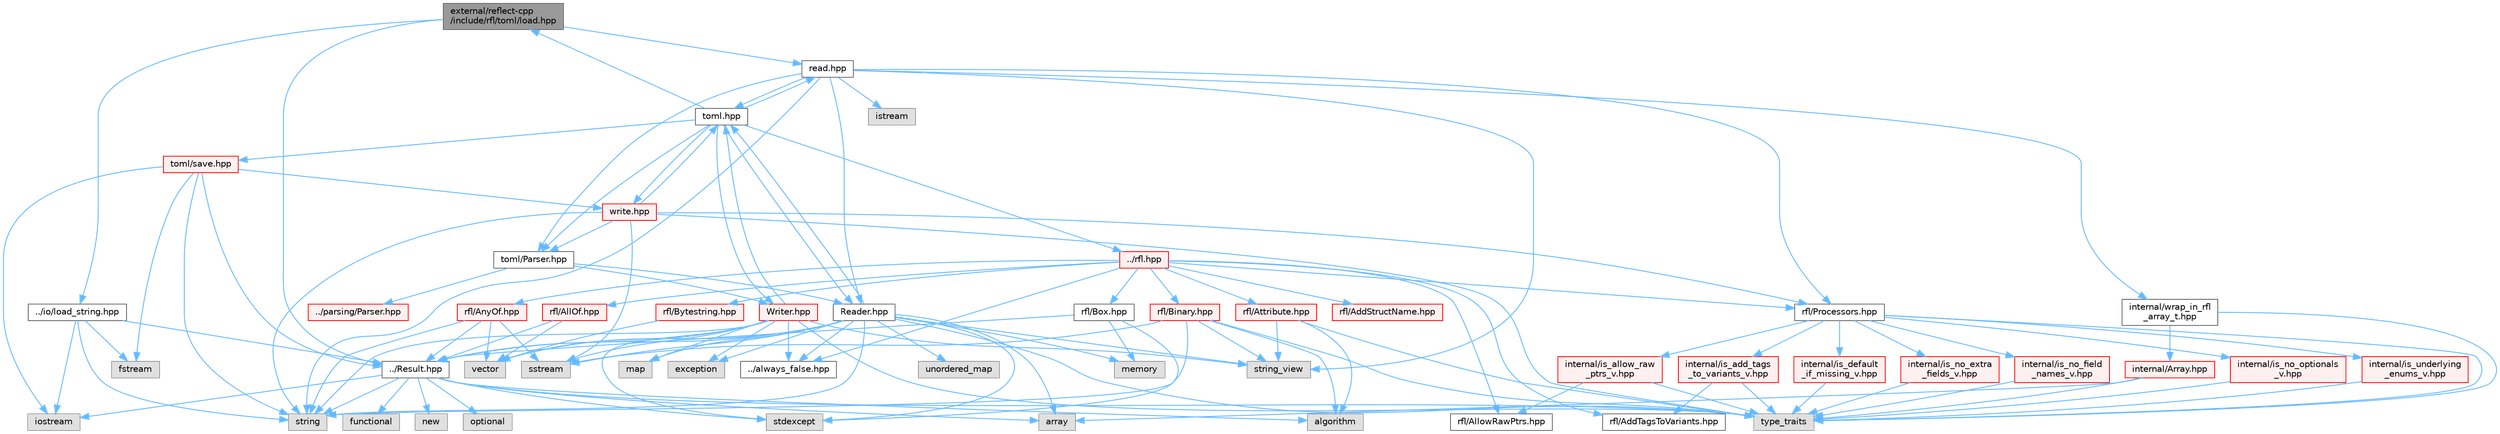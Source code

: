 digraph "external/reflect-cpp/include/rfl/toml/load.hpp"
{
 // LATEX_PDF_SIZE
  bgcolor="transparent";
  edge [fontname=Helvetica,fontsize=10,labelfontname=Helvetica,labelfontsize=10];
  node [fontname=Helvetica,fontsize=10,shape=box,height=0.2,width=0.4];
  Node1 [id="Node000001",label="external/reflect-cpp\l/include/rfl/toml/load.hpp",height=0.2,width=0.4,color="gray40", fillcolor="grey60", style="filled", fontcolor="black",tooltip=" "];
  Node1 -> Node2 [id="edge1_Node000001_Node000002",color="steelblue1",style="solid",tooltip=" "];
  Node2 [id="Node000002",label="../Result.hpp",height=0.2,width=0.4,color="grey40", fillcolor="white", style="filled",URL="$_result_8hpp.html",tooltip=" "];
  Node2 -> Node3 [id="edge2_Node000002_Node000003",color="steelblue1",style="solid",tooltip=" "];
  Node3 [id="Node000003",label="algorithm",height=0.2,width=0.4,color="grey60", fillcolor="#E0E0E0", style="filled",tooltip=" "];
  Node2 -> Node4 [id="edge3_Node000002_Node000004",color="steelblue1",style="solid",tooltip=" "];
  Node4 [id="Node000004",label="array",height=0.2,width=0.4,color="grey60", fillcolor="#E0E0E0", style="filled",tooltip=" "];
  Node2 -> Node5 [id="edge4_Node000002_Node000005",color="steelblue1",style="solid",tooltip=" "];
  Node5 [id="Node000005",label="functional",height=0.2,width=0.4,color="grey60", fillcolor="#E0E0E0", style="filled",tooltip=" "];
  Node2 -> Node6 [id="edge5_Node000002_Node000006",color="steelblue1",style="solid",tooltip=" "];
  Node6 [id="Node000006",label="iostream",height=0.2,width=0.4,color="grey60", fillcolor="#E0E0E0", style="filled",tooltip=" "];
  Node2 -> Node7 [id="edge6_Node000002_Node000007",color="steelblue1",style="solid",tooltip=" "];
  Node7 [id="Node000007",label="new",height=0.2,width=0.4,color="grey60", fillcolor="#E0E0E0", style="filled",tooltip=" "];
  Node2 -> Node8 [id="edge7_Node000002_Node000008",color="steelblue1",style="solid",tooltip=" "];
  Node8 [id="Node000008",label="optional",height=0.2,width=0.4,color="grey60", fillcolor="#E0E0E0", style="filled",tooltip=" "];
  Node2 -> Node9 [id="edge8_Node000002_Node000009",color="steelblue1",style="solid",tooltip=" "];
  Node9 [id="Node000009",label="stdexcept",height=0.2,width=0.4,color="grey60", fillcolor="#E0E0E0", style="filled",tooltip=" "];
  Node2 -> Node10 [id="edge9_Node000002_Node000010",color="steelblue1",style="solid",tooltip=" "];
  Node10 [id="Node000010",label="string",height=0.2,width=0.4,color="grey60", fillcolor="#E0E0E0", style="filled",tooltip=" "];
  Node2 -> Node11 [id="edge10_Node000002_Node000011",color="steelblue1",style="solid",tooltip=" "];
  Node11 [id="Node000011",label="type_traits",height=0.2,width=0.4,color="grey60", fillcolor="#E0E0E0", style="filled",tooltip=" "];
  Node1 -> Node12 [id="edge11_Node000001_Node000012",color="steelblue1",style="solid",tooltip=" "];
  Node12 [id="Node000012",label="../io/load_string.hpp",height=0.2,width=0.4,color="grey40", fillcolor="white", style="filled",URL="$load__string_8hpp.html",tooltip=" "];
  Node12 -> Node13 [id="edge12_Node000012_Node000013",color="steelblue1",style="solid",tooltip=" "];
  Node13 [id="Node000013",label="fstream",height=0.2,width=0.4,color="grey60", fillcolor="#E0E0E0", style="filled",tooltip=" "];
  Node12 -> Node6 [id="edge13_Node000012_Node000006",color="steelblue1",style="solid",tooltip=" "];
  Node12 -> Node10 [id="edge14_Node000012_Node000010",color="steelblue1",style="solid",tooltip=" "];
  Node12 -> Node2 [id="edge15_Node000012_Node000002",color="steelblue1",style="solid",tooltip=" "];
  Node1 -> Node14 [id="edge16_Node000001_Node000014",color="steelblue1",style="solid",tooltip=" "];
  Node14 [id="Node000014",label="read.hpp",height=0.2,width=0.4,color="grey40", fillcolor="white", style="filled",URL="$toml_2read_8hpp.html",tooltip=" "];
  Node14 -> Node15 [id="edge17_Node000014_Node000015",color="steelblue1",style="solid",tooltip=" "];
  Node15 [id="Node000015",label="istream",height=0.2,width=0.4,color="grey60", fillcolor="#E0E0E0", style="filled",tooltip=" "];
  Node14 -> Node10 [id="edge18_Node000014_Node000010",color="steelblue1",style="solid",tooltip=" "];
  Node14 -> Node16 [id="edge19_Node000014_Node000016",color="steelblue1",style="solid",tooltip=" "];
  Node16 [id="Node000016",label="string_view",height=0.2,width=0.4,color="grey60", fillcolor="#E0E0E0", style="filled",tooltip=" "];
  Node14 -> Node17 [id="edge20_Node000014_Node000017",color="steelblue1",style="solid",tooltip=" "];
  Node17 [id="Node000017",label="toml.hpp",height=0.2,width=0.4,color="grey40", fillcolor="white", style="filled",URL="$toml_8hpp.html",tooltip=" "];
  Node17 -> Node18 [id="edge21_Node000017_Node000018",color="steelblue1",style="solid",tooltip=" "];
  Node18 [id="Node000018",label="../rfl.hpp",height=0.2,width=0.4,color="red", fillcolor="#FFF0F0", style="filled",URL="$rfl_8hpp.html",tooltip=" "];
  Node18 -> Node19 [id="edge22_Node000018_Node000019",color="steelblue1",style="solid",tooltip=" "];
  Node19 [id="Node000019",label="rfl/AddStructName.hpp",height=0.2,width=0.4,color="red", fillcolor="#FFF0F0", style="filled",URL="$_add_struct_name_8hpp.html",tooltip=" "];
  Node18 -> Node59 [id="edge23_Node000018_Node000059",color="steelblue1",style="solid",tooltip=" "];
  Node59 [id="Node000059",label="rfl/AddTagsToVariants.hpp",height=0.2,width=0.4,color="grey40", fillcolor="white", style="filled",URL="$_add_tags_to_variants_8hpp.html",tooltip=" "];
  Node18 -> Node60 [id="edge24_Node000018_Node000060",color="steelblue1",style="solid",tooltip=" "];
  Node60 [id="Node000060",label="rfl/AllOf.hpp",height=0.2,width=0.4,color="red", fillcolor="#FFF0F0", style="filled",URL="$_all_of_8hpp.html",tooltip=" "];
  Node60 -> Node26 [id="edge25_Node000060_Node000026",color="steelblue1",style="solid",tooltip=" "];
  Node26 [id="Node000026",label="vector",height=0.2,width=0.4,color="grey60", fillcolor="#E0E0E0", style="filled",tooltip=" "];
  Node60 -> Node2 [id="edge26_Node000060_Node000002",color="steelblue1",style="solid",tooltip=" "];
  Node18 -> Node69 [id="edge27_Node000018_Node000069",color="steelblue1",style="solid",tooltip=" "];
  Node69 [id="Node000069",label="rfl/AllowRawPtrs.hpp",height=0.2,width=0.4,color="grey40", fillcolor="white", style="filled",URL="$_allow_raw_ptrs_8hpp.html",tooltip=" "];
  Node18 -> Node70 [id="edge28_Node000018_Node000070",color="steelblue1",style="solid",tooltip=" "];
  Node70 [id="Node000070",label="rfl/AnyOf.hpp",height=0.2,width=0.4,color="red", fillcolor="#FFF0F0", style="filled",URL="$_any_of_8hpp.html",tooltip=" "];
  Node70 -> Node71 [id="edge29_Node000070_Node000071",color="steelblue1",style="solid",tooltip=" "];
  Node71 [id="Node000071",label="sstream",height=0.2,width=0.4,color="grey60", fillcolor="#E0E0E0", style="filled",tooltip=" "];
  Node70 -> Node10 [id="edge30_Node000070_Node000010",color="steelblue1",style="solid",tooltip=" "];
  Node70 -> Node26 [id="edge31_Node000070_Node000026",color="steelblue1",style="solid",tooltip=" "];
  Node70 -> Node2 [id="edge32_Node000070_Node000002",color="steelblue1",style="solid",tooltip=" "];
  Node18 -> Node72 [id="edge33_Node000018_Node000072",color="steelblue1",style="solid",tooltip=" "];
  Node72 [id="Node000072",label="rfl/Attribute.hpp",height=0.2,width=0.4,color="red", fillcolor="#FFF0F0", style="filled",URL="$_attribute_8hpp.html",tooltip=" "];
  Node72 -> Node3 [id="edge34_Node000072_Node000003",color="steelblue1",style="solid",tooltip=" "];
  Node72 -> Node16 [id="edge35_Node000072_Node000016",color="steelblue1",style="solid",tooltip=" "];
  Node72 -> Node11 [id="edge36_Node000072_Node000011",color="steelblue1",style="solid",tooltip=" "];
  Node18 -> Node73 [id="edge37_Node000018_Node000073",color="steelblue1",style="solid",tooltip=" "];
  Node73 [id="Node000073",label="rfl/Binary.hpp",height=0.2,width=0.4,color="red", fillcolor="#FFF0F0", style="filled",URL="$_binary_8hpp.html",tooltip=" "];
  Node73 -> Node3 [id="edge38_Node000073_Node000003",color="steelblue1",style="solid",tooltip=" "];
  Node73 -> Node71 [id="edge39_Node000073_Node000071",color="steelblue1",style="solid",tooltip=" "];
  Node73 -> Node10 [id="edge40_Node000073_Node000010",color="steelblue1",style="solid",tooltip=" "];
  Node73 -> Node16 [id="edge41_Node000073_Node000016",color="steelblue1",style="solid",tooltip=" "];
  Node73 -> Node11 [id="edge42_Node000073_Node000011",color="steelblue1",style="solid",tooltip=" "];
  Node18 -> Node75 [id="edge43_Node000018_Node000075",color="steelblue1",style="solid",tooltip=" "];
  Node75 [id="Node000075",label="rfl/Box.hpp",height=0.2,width=0.4,color="grey40", fillcolor="white", style="filled",URL="$_box_8hpp.html",tooltip=" "];
  Node75 -> Node30 [id="edge44_Node000075_Node000030",color="steelblue1",style="solid",tooltip=" "];
  Node30 [id="Node000030",label="memory",height=0.2,width=0.4,color="grey60", fillcolor="#E0E0E0", style="filled",tooltip=" "];
  Node75 -> Node9 [id="edge45_Node000075_Node000009",color="steelblue1",style="solid",tooltip=" "];
  Node75 -> Node2 [id="edge46_Node000075_Node000002",color="steelblue1",style="solid",tooltip=" "];
  Node18 -> Node76 [id="edge47_Node000018_Node000076",color="steelblue1",style="solid",tooltip=" "];
  Node76 [id="Node000076",label="rfl/Bytestring.hpp",height=0.2,width=0.4,color="red", fillcolor="#FFF0F0", style="filled",URL="$_bytestring_8hpp.html",tooltip=" "];
  Node76 -> Node26 [id="edge48_Node000076_Node000026",color="steelblue1",style="solid",tooltip=" "];
  Node18 -> Node96 [id="edge49_Node000018_Node000096",color="steelblue1",style="solid",tooltip=" "];
  Node96 [id="Node000096",label="rfl/Processors.hpp",height=0.2,width=0.4,color="grey40", fillcolor="white", style="filled",URL="$_processors_8hpp.html",tooltip=" "];
  Node96 -> Node11 [id="edge50_Node000096_Node000011",color="steelblue1",style="solid",tooltip=" "];
  Node96 -> Node97 [id="edge51_Node000096_Node000097",color="steelblue1",style="solid",tooltip=" "];
  Node97 [id="Node000097",label="internal/is_add_tags\l_to_variants_v.hpp",height=0.2,width=0.4,color="red", fillcolor="#FFF0F0", style="filled",URL="$is__add__tags__to__variants__v_8hpp.html",tooltip=" "];
  Node97 -> Node11 [id="edge52_Node000097_Node000011",color="steelblue1",style="solid",tooltip=" "];
  Node97 -> Node59 [id="edge53_Node000097_Node000059",color="steelblue1",style="solid",tooltip=" "];
  Node96 -> Node98 [id="edge54_Node000096_Node000098",color="steelblue1",style="solid",tooltip=" "];
  Node98 [id="Node000098",label="internal/is_allow_raw\l_ptrs_v.hpp",height=0.2,width=0.4,color="red", fillcolor="#FFF0F0", style="filled",URL="$is__allow__raw__ptrs__v_8hpp.html",tooltip=" "];
  Node98 -> Node11 [id="edge55_Node000098_Node000011",color="steelblue1",style="solid",tooltip=" "];
  Node98 -> Node69 [id="edge56_Node000098_Node000069",color="steelblue1",style="solid",tooltip=" "];
  Node96 -> Node99 [id="edge57_Node000096_Node000099",color="steelblue1",style="solid",tooltip=" "];
  Node99 [id="Node000099",label="internal/is_default\l_if_missing_v.hpp",height=0.2,width=0.4,color="red", fillcolor="#FFF0F0", style="filled",URL="$is__default__if__missing__v_8hpp.html",tooltip=" "];
  Node99 -> Node11 [id="edge58_Node000099_Node000011",color="steelblue1",style="solid",tooltip=" "];
  Node96 -> Node100 [id="edge59_Node000096_Node000100",color="steelblue1",style="solid",tooltip=" "];
  Node100 [id="Node000100",label="internal/is_no_extra\l_fields_v.hpp",height=0.2,width=0.4,color="red", fillcolor="#FFF0F0", style="filled",URL="$is__no__extra__fields__v_8hpp.html",tooltip=" "];
  Node100 -> Node11 [id="edge60_Node000100_Node000011",color="steelblue1",style="solid",tooltip=" "];
  Node96 -> Node101 [id="edge61_Node000096_Node000101",color="steelblue1",style="solid",tooltip=" "];
  Node101 [id="Node000101",label="internal/is_no_field\l_names_v.hpp",height=0.2,width=0.4,color="red", fillcolor="#FFF0F0", style="filled",URL="$is__no__field__names__v_8hpp.html",tooltip=" "];
  Node101 -> Node11 [id="edge62_Node000101_Node000011",color="steelblue1",style="solid",tooltip=" "];
  Node96 -> Node102 [id="edge63_Node000096_Node000102",color="steelblue1",style="solid",tooltip=" "];
  Node102 [id="Node000102",label="internal/is_no_optionals\l_v.hpp",height=0.2,width=0.4,color="red", fillcolor="#FFF0F0", style="filled",URL="$is__no__optionals__v_8hpp.html",tooltip=" "];
  Node102 -> Node11 [id="edge64_Node000102_Node000011",color="steelblue1",style="solid",tooltip=" "];
  Node96 -> Node103 [id="edge65_Node000096_Node000103",color="steelblue1",style="solid",tooltip=" "];
  Node103 [id="Node000103",label="internal/is_underlying\l_enums_v.hpp",height=0.2,width=0.4,color="red", fillcolor="#FFF0F0", style="filled",URL="$is__underlying__enums__v_8hpp.html",tooltip=" "];
  Node103 -> Node11 [id="edge66_Node000103_Node000011",color="steelblue1",style="solid",tooltip=" "];
  Node18 -> Node121 [id="edge67_Node000018_Node000121",color="steelblue1",style="solid",tooltip=" "];
  Node121 [id="Node000121",label="../always_false.hpp",height=0.2,width=0.4,color="grey40", fillcolor="white", style="filled",URL="$always__false_8hpp.html",tooltip=" "];
  Node17 -> Node300 [id="edge68_Node000017_Node000300",color="steelblue1",style="solid",tooltip=" "];
  Node300 [id="Node000300",label="toml/Parser.hpp",height=0.2,width=0.4,color="grey40", fillcolor="white", style="filled",URL="$toml_2_parser_8hpp.html",tooltip=" "];
  Node300 -> Node194 [id="edge69_Node000300_Node000194",color="steelblue1",style="solid",tooltip=" "];
  Node194 [id="Node000194",label="../parsing/Parser.hpp",height=0.2,width=0.4,color="red", fillcolor="#FFF0F0", style="filled",URL="$parsing_2_parser_8hpp.html",tooltip=" "];
  Node300 -> Node301 [id="edge70_Node000300_Node000301",color="steelblue1",style="solid",tooltip=" "];
  Node301 [id="Node000301",label="Reader.hpp",height=0.2,width=0.4,color="grey40", fillcolor="white", style="filled",URL="$toml_2_reader_8hpp.html",tooltip=" "];
  Node301 -> Node4 [id="edge71_Node000301_Node000004",color="steelblue1",style="solid",tooltip=" "];
  Node301 -> Node289 [id="edge72_Node000301_Node000289",color="steelblue1",style="solid",tooltip=" "];
  Node289 [id="Node000289",label="exception",height=0.2,width=0.4,color="grey60", fillcolor="#E0E0E0", style="filled",tooltip=" "];
  Node301 -> Node62 [id="edge73_Node000301_Node000062",color="steelblue1",style="solid",tooltip=" "];
  Node62 [id="Node000062",label="map",height=0.2,width=0.4,color="grey60", fillcolor="#E0E0E0", style="filled",tooltip=" "];
  Node301 -> Node30 [id="edge74_Node000301_Node000030",color="steelblue1",style="solid",tooltip=" "];
  Node301 -> Node71 [id="edge75_Node000301_Node000071",color="steelblue1",style="solid",tooltip=" "];
  Node301 -> Node9 [id="edge76_Node000301_Node000009",color="steelblue1",style="solid",tooltip=" "];
  Node301 -> Node10 [id="edge77_Node000301_Node000010",color="steelblue1",style="solid",tooltip=" "];
  Node301 -> Node16 [id="edge78_Node000301_Node000016",color="steelblue1",style="solid",tooltip=" "];
  Node301 -> Node11 [id="edge79_Node000301_Node000011",color="steelblue1",style="solid",tooltip=" "];
  Node301 -> Node226 [id="edge80_Node000301_Node000226",color="steelblue1",style="solid",tooltip=" "];
  Node226 [id="Node000226",label="unordered_map",height=0.2,width=0.4,color="grey60", fillcolor="#E0E0E0", style="filled",tooltip=" "];
  Node301 -> Node26 [id="edge81_Node000301_Node000026",color="steelblue1",style="solid",tooltip=" "];
  Node301 -> Node17 [id="edge82_Node000301_Node000017",color="steelblue1",style="solid",tooltip=" "];
  Node301 -> Node2 [id="edge83_Node000301_Node000002",color="steelblue1",style="solid",tooltip=" "];
  Node301 -> Node121 [id="edge84_Node000301_Node000121",color="steelblue1",style="solid",tooltip=" "];
  Node300 -> Node302 [id="edge85_Node000300_Node000302",color="steelblue1",style="solid",tooltip=" "];
  Node302 [id="Node000302",label="Writer.hpp",height=0.2,width=0.4,color="red", fillcolor="#FFF0F0", style="filled",URL="$toml_2_writer_8hpp.html",tooltip=" "];
  Node302 -> Node289 [id="edge86_Node000302_Node000289",color="steelblue1",style="solid",tooltip=" "];
  Node302 -> Node62 [id="edge87_Node000302_Node000062",color="steelblue1",style="solid",tooltip=" "];
  Node302 -> Node71 [id="edge88_Node000302_Node000071",color="steelblue1",style="solid",tooltip=" "];
  Node302 -> Node9 [id="edge89_Node000302_Node000009",color="steelblue1",style="solid",tooltip=" "];
  Node302 -> Node10 [id="edge90_Node000302_Node000010",color="steelblue1",style="solid",tooltip=" "];
  Node302 -> Node16 [id="edge91_Node000302_Node000016",color="steelblue1",style="solid",tooltip=" "];
  Node302 -> Node11 [id="edge92_Node000302_Node000011",color="steelblue1",style="solid",tooltip=" "];
  Node302 -> Node26 [id="edge93_Node000302_Node000026",color="steelblue1",style="solid",tooltip=" "];
  Node302 -> Node17 [id="edge94_Node000302_Node000017",color="steelblue1",style="solid",tooltip=" "];
  Node302 -> Node2 [id="edge95_Node000302_Node000002",color="steelblue1",style="solid",tooltip=" "];
  Node302 -> Node121 [id="edge96_Node000302_Node000121",color="steelblue1",style="solid",tooltip=" "];
  Node17 -> Node301 [id="edge97_Node000017_Node000301",color="steelblue1",style="solid",tooltip=" "];
  Node17 -> Node302 [id="edge98_Node000017_Node000302",color="steelblue1",style="solid",tooltip=" "];
  Node17 -> Node1 [id="edge99_Node000017_Node000001",color="steelblue1",style="solid",tooltip=" "];
  Node17 -> Node14 [id="edge100_Node000017_Node000014",color="steelblue1",style="solid",tooltip=" "];
  Node17 -> Node303 [id="edge101_Node000017_Node000303",color="steelblue1",style="solid",tooltip=" "];
  Node303 [id="Node000303",label="toml/save.hpp",height=0.2,width=0.4,color="red", fillcolor="#FFF0F0", style="filled",URL="$toml_2save_8hpp.html",tooltip=" "];
  Node303 -> Node13 [id="edge102_Node000303_Node000013",color="steelblue1",style="solid",tooltip=" "];
  Node303 -> Node6 [id="edge103_Node000303_Node000006",color="steelblue1",style="solid",tooltip=" "];
  Node303 -> Node10 [id="edge104_Node000303_Node000010",color="steelblue1",style="solid",tooltip=" "];
  Node303 -> Node2 [id="edge105_Node000303_Node000002",color="steelblue1",style="solid",tooltip=" "];
  Node303 -> Node305 [id="edge106_Node000303_Node000305",color="steelblue1",style="solid",tooltip=" "];
  Node305 [id="Node000305",label="write.hpp",height=0.2,width=0.4,color="red", fillcolor="#FFF0F0", style="filled",URL="$toml_2write_8hpp.html",tooltip=" "];
  Node305 -> Node71 [id="edge107_Node000305_Node000071",color="steelblue1",style="solid",tooltip=" "];
  Node305 -> Node10 [id="edge108_Node000305_Node000010",color="steelblue1",style="solid",tooltip=" "];
  Node305 -> Node17 [id="edge109_Node000305_Node000017",color="steelblue1",style="solid",tooltip=" "];
  Node305 -> Node11 [id="edge110_Node000305_Node000011",color="steelblue1",style="solid",tooltip=" "];
  Node305 -> Node96 [id="edge111_Node000305_Node000096",color="steelblue1",style="solid",tooltip=" "];
  Node305 -> Node300 [id="edge112_Node000305_Node000300",color="steelblue1",style="solid",tooltip=" "];
  Node17 -> Node305 [id="edge113_Node000017_Node000305",color="steelblue1",style="solid",tooltip=" "];
  Node14 -> Node96 [id="edge114_Node000014_Node000096",color="steelblue1",style="solid",tooltip=" "];
  Node14 -> Node41 [id="edge115_Node000014_Node000041",color="steelblue1",style="solid",tooltip=" "];
  Node41 [id="Node000041",label="internal/wrap_in_rfl\l_array_t.hpp",height=0.2,width=0.4,color="grey40", fillcolor="white", style="filled",URL="$wrap__in__rfl__array__t_8hpp.html",tooltip=" "];
  Node41 -> Node11 [id="edge116_Node000041_Node000011",color="steelblue1",style="solid",tooltip=" "];
  Node41 -> Node38 [id="edge117_Node000041_Node000038",color="steelblue1",style="solid",tooltip=" "];
  Node38 [id="Node000038",label="internal/Array.hpp",height=0.2,width=0.4,color="red", fillcolor="#FFF0F0", style="filled",URL="$_array_8hpp.html",tooltip=" "];
  Node38 -> Node4 [id="edge118_Node000038_Node000004",color="steelblue1",style="solid",tooltip=" "];
  Node38 -> Node11 [id="edge119_Node000038_Node000011",color="steelblue1",style="solid",tooltip=" "];
  Node14 -> Node300 [id="edge120_Node000014_Node000300",color="steelblue1",style="solid",tooltip=" "];
  Node14 -> Node301 [id="edge121_Node000014_Node000301",color="steelblue1",style="solid",tooltip=" "];
}
